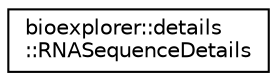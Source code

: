 digraph "Graphical Class Hierarchy"
{
 // LATEX_PDF_SIZE
  edge [fontname="Helvetica",fontsize="10",labelfontname="Helvetica",labelfontsize="10"];
  node [fontname="Helvetica",fontsize="10",shape=record];
  rankdir="LR";
  Node0 [label="bioexplorer::details\l::RNASequenceDetails",height=0.2,width=0.4,color="black", fillcolor="white", style="filled",URL="$d1/d00/structbioexplorer_1_1details_1_1RNASequenceDetails.html",tooltip="RNA sequence descriptor."];
}
